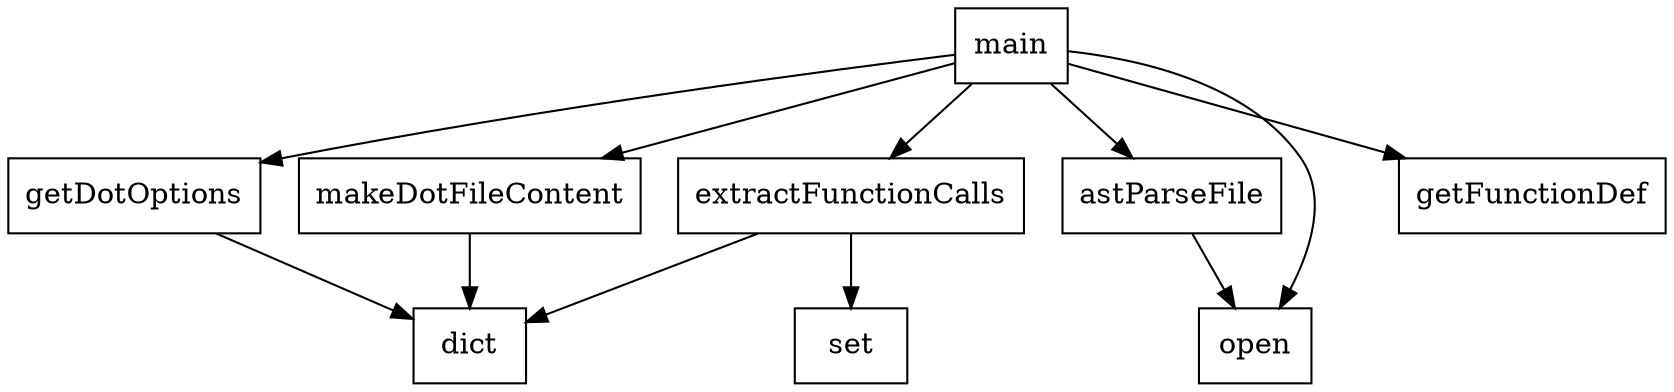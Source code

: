 digraph G {
node[shape=box];
getDotOptions -> dict;
makeDotFileContent -> dict;
astParseFile -> open;
main -> getDotOptions;
main -> makeDotFileContent;
main -> getFunctionDef;
main -> astParseFile;
main -> open;
main -> extractFunctionCalls;
extractFunctionCalls -> set;
extractFunctionCalls -> dict;
}
